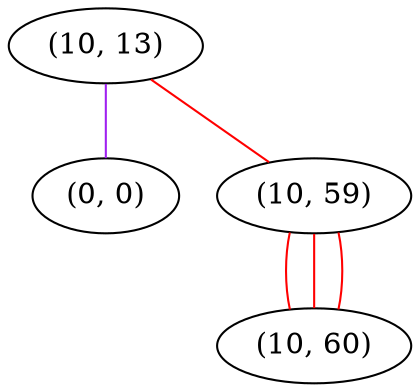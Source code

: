 graph "" {
"(10, 13)";
"(0, 0)";
"(10, 59)";
"(10, 60)";
"(10, 13)" -- "(0, 0)"  [color=purple, key=0, weight=4];
"(10, 13)" -- "(10, 59)"  [color=red, key=0, weight=1];
"(10, 59)" -- "(10, 60)"  [color=red, key=0, weight=1];
"(10, 59)" -- "(10, 60)"  [color=red, key=1, weight=1];
"(10, 59)" -- "(10, 60)"  [color=red, key=2, weight=1];
}
